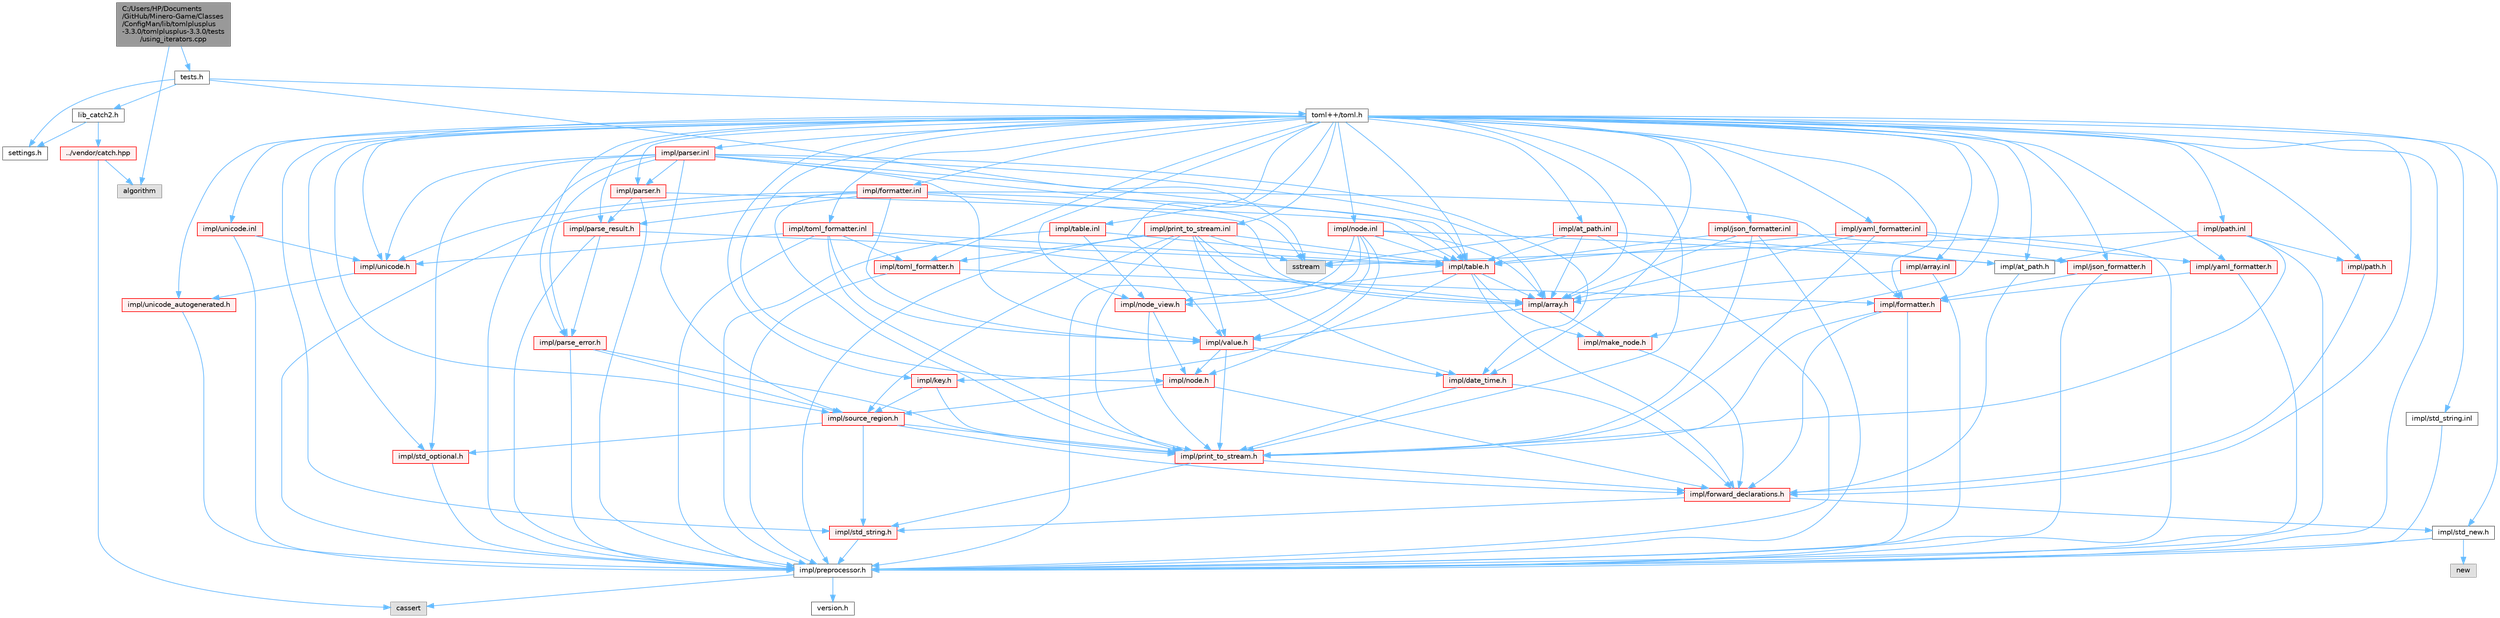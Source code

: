 digraph "C:/Users/HP/Documents/GitHub/Minero-Game/Classes/ConfigMan/lib/tomlplusplus-3.3.0/tomlplusplus-3.3.0/tests/using_iterators.cpp"
{
 // LATEX_PDF_SIZE
  bgcolor="transparent";
  edge [fontname=Helvetica,fontsize=10,labelfontname=Helvetica,labelfontsize=10];
  node [fontname=Helvetica,fontsize=10,shape=box,height=0.2,width=0.4];
  Node1 [id="Node000001",label="C:/Users/HP/Documents\l/GitHub/Minero-Game/Classes\l/ConfigMan/lib/tomlplusplus\l-3.3.0/tomlplusplus-3.3.0/tests\l/using_iterators.cpp",height=0.2,width=0.4,color="gray40", fillcolor="grey60", style="filled", fontcolor="black",tooltip=" "];
  Node1 -> Node2 [id="edge349_Node000001_Node000002",color="steelblue1",style="solid",tooltip=" "];
  Node2 [id="Node000002",label="tests.h",height=0.2,width=0.4,color="grey40", fillcolor="white", style="filled",URL="$tests_8h.html",tooltip=" "];
  Node2 -> Node3 [id="edge350_Node000002_Node000003",color="steelblue1",style="solid",tooltip=" "];
  Node3 [id="Node000003",label="settings.h",height=0.2,width=0.4,color="grey40", fillcolor="white", style="filled",URL="$_classes_2_config_man_2lib_2tomlplusplus-3_83_80_2tomlplusplus-3_83_80_2tests_2settings_8h.html",tooltip=" "];
  Node2 -> Node4 [id="edge351_Node000002_Node000004",color="steelblue1",style="solid",tooltip=" "];
  Node4 [id="Node000004",label="toml++/toml.h",height=0.2,width=0.4,color="grey40", fillcolor="white", style="filled",URL="$toml_8h.html",tooltip=" "];
  Node4 -> Node5 [id="edge352_Node000004_Node000005",color="steelblue1",style="solid",tooltip=" "];
  Node5 [id="Node000005",label="impl/preprocessor.h",height=0.2,width=0.4,color="grey40", fillcolor="white", style="filled",URL="$preprocessor_8h.html",tooltip=" "];
  Node5 -> Node6 [id="edge353_Node000005_Node000006",color="steelblue1",style="solid",tooltip=" "];
  Node6 [id="Node000006",label="cassert",height=0.2,width=0.4,color="grey60", fillcolor="#E0E0E0", style="filled",tooltip=" "];
  Node5 -> Node7 [id="edge354_Node000005_Node000007",color="steelblue1",style="solid",tooltip=" "];
  Node7 [id="Node000007",label="version.h",height=0.2,width=0.4,color="grey40", fillcolor="white", style="filled",URL="$version_8h.html",tooltip=" "];
  Node4 -> Node8 [id="edge355_Node000004_Node000008",color="steelblue1",style="solid",tooltip=" "];
  Node8 [id="Node000008",label="impl/std_new.h",height=0.2,width=0.4,color="grey40", fillcolor="white", style="filled",URL="$std__new_8h.html",tooltip=" "];
  Node8 -> Node5 [id="edge356_Node000008_Node000005",color="steelblue1",style="solid",tooltip=" "];
  Node8 -> Node9 [id="edge357_Node000008_Node000009",color="steelblue1",style="solid",tooltip=" "];
  Node9 [id="Node000009",label="new",height=0.2,width=0.4,color="grey60", fillcolor="#E0E0E0", style="filled",tooltip=" "];
  Node4 -> Node10 [id="edge358_Node000004_Node000010",color="steelblue1",style="solid",tooltip=" "];
  Node10 [id="Node000010",label="impl/std_string.h",height=0.2,width=0.4,color="red", fillcolor="#FFF0F0", style="filled",URL="$std__string_8h.html",tooltip=" "];
  Node10 -> Node5 [id="edge359_Node000010_Node000005",color="steelblue1",style="solid",tooltip=" "];
  Node4 -> Node13 [id="edge360_Node000004_Node000013",color="steelblue1",style="solid",tooltip=" "];
  Node13 [id="Node000013",label="impl/std_optional.h",height=0.2,width=0.4,color="red", fillcolor="#FFF0F0", style="filled",URL="$std__optional_8h.html",tooltip=" "];
  Node13 -> Node5 [id="edge361_Node000013_Node000005",color="steelblue1",style="solid",tooltip=" "];
  Node4 -> Node15 [id="edge362_Node000004_Node000015",color="steelblue1",style="solid",tooltip=" "];
  Node15 [id="Node000015",label="impl/forward_declarations.h",height=0.2,width=0.4,color="red", fillcolor="#FFF0F0", style="filled",URL="$forward__declarations_8h.html",tooltip=" "];
  Node15 -> Node10 [id="edge363_Node000015_Node000010",color="steelblue1",style="solid",tooltip=" "];
  Node15 -> Node8 [id="edge364_Node000015_Node000008",color="steelblue1",style="solid",tooltip=" "];
  Node4 -> Node28 [id="edge365_Node000004_Node000028",color="steelblue1",style="solid",tooltip=" "];
  Node28 [id="Node000028",label="impl/print_to_stream.h",height=0.2,width=0.4,color="red", fillcolor="#FFF0F0", style="filled",URL="$print__to__stream_8h.html",tooltip=" "];
  Node28 -> Node10 [id="edge366_Node000028_Node000010",color="steelblue1",style="solid",tooltip=" "];
  Node28 -> Node15 [id="edge367_Node000028_Node000015",color="steelblue1",style="solid",tooltip=" "];
  Node4 -> Node29 [id="edge368_Node000004_Node000029",color="steelblue1",style="solid",tooltip=" "];
  Node29 [id="Node000029",label="impl/source_region.h",height=0.2,width=0.4,color="red", fillcolor="#FFF0F0", style="filled",URL="$source__region_8h.html",tooltip=" "];
  Node29 -> Node13 [id="edge369_Node000029_Node000013",color="steelblue1",style="solid",tooltip=" "];
  Node29 -> Node10 [id="edge370_Node000029_Node000010",color="steelblue1",style="solid",tooltip=" "];
  Node29 -> Node15 [id="edge371_Node000029_Node000015",color="steelblue1",style="solid",tooltip=" "];
  Node29 -> Node28 [id="edge372_Node000029_Node000028",color="steelblue1",style="solid",tooltip=" "];
  Node4 -> Node30 [id="edge373_Node000004_Node000030",color="steelblue1",style="solid",tooltip=" "];
  Node30 [id="Node000030",label="impl/date_time.h",height=0.2,width=0.4,color="red", fillcolor="#FFF0F0", style="filled",URL="$date__time_8h.html",tooltip=" "];
  Node30 -> Node15 [id="edge374_Node000030_Node000015",color="steelblue1",style="solid",tooltip=" "];
  Node30 -> Node28 [id="edge375_Node000030_Node000028",color="steelblue1",style="solid",tooltip=" "];
  Node4 -> Node31 [id="edge376_Node000004_Node000031",color="steelblue1",style="solid",tooltip=" "];
  Node31 [id="Node000031",label="impl/at_path.h",height=0.2,width=0.4,color="grey40", fillcolor="white", style="filled",URL="$at__path_8h.html",tooltip=" "];
  Node31 -> Node15 [id="edge377_Node000031_Node000015",color="steelblue1",style="solid",tooltip=" "];
  Node4 -> Node32 [id="edge378_Node000004_Node000032",color="steelblue1",style="solid",tooltip=" "];
  Node32 [id="Node000032",label="impl/path.h",height=0.2,width=0.4,color="red", fillcolor="#FFF0F0", style="filled",URL="$path_8h.html",tooltip=" "];
  Node32 -> Node15 [id="edge379_Node000032_Node000015",color="steelblue1",style="solid",tooltip=" "];
  Node4 -> Node36 [id="edge380_Node000004_Node000036",color="steelblue1",style="solid",tooltip=" "];
  Node36 [id="Node000036",label="impl/node.h",height=0.2,width=0.4,color="red", fillcolor="#FFF0F0", style="filled",URL="$node_8h.html",tooltip=" "];
  Node36 -> Node15 [id="edge381_Node000036_Node000015",color="steelblue1",style="solid",tooltip=" "];
  Node36 -> Node29 [id="edge382_Node000036_Node000029",color="steelblue1",style="solid",tooltip=" "];
  Node4 -> Node39 [id="edge383_Node000004_Node000039",color="steelblue1",style="solid",tooltip=" "];
  Node39 [id="Node000039",label="impl/node_view.h",height=0.2,width=0.4,color="red", fillcolor="#FFF0F0", style="filled",URL="$node__view_8h.html",tooltip=" "];
  Node39 -> Node28 [id="edge384_Node000039_Node000028",color="steelblue1",style="solid",tooltip=" "];
  Node39 -> Node36 [id="edge385_Node000039_Node000036",color="steelblue1",style="solid",tooltip=" "];
  Node4 -> Node42 [id="edge386_Node000004_Node000042",color="steelblue1",style="solid",tooltip=" "];
  Node42 [id="Node000042",label="impl/value.h",height=0.2,width=0.4,color="red", fillcolor="#FFF0F0", style="filled",URL="$value_8h.html",tooltip=" "];
  Node42 -> Node30 [id="edge387_Node000042_Node000030",color="steelblue1",style="solid",tooltip=" "];
  Node42 -> Node36 [id="edge388_Node000042_Node000036",color="steelblue1",style="solid",tooltip=" "];
  Node42 -> Node28 [id="edge389_Node000042_Node000028",color="steelblue1",style="solid",tooltip=" "];
  Node4 -> Node43 [id="edge390_Node000004_Node000043",color="steelblue1",style="solid",tooltip=" "];
  Node43 [id="Node000043",label="impl/make_node.h",height=0.2,width=0.4,color="red", fillcolor="#FFF0F0", style="filled",URL="$make__node_8h.html",tooltip=" "];
  Node43 -> Node15 [id="edge391_Node000043_Node000015",color="steelblue1",style="solid",tooltip=" "];
  Node4 -> Node44 [id="edge392_Node000004_Node000044",color="steelblue1",style="solid",tooltip=" "];
  Node44 [id="Node000044",label="impl/array.h",height=0.2,width=0.4,color="red", fillcolor="#FFF0F0", style="filled",URL="$array_8h.html",tooltip=" "];
  Node44 -> Node42 [id="edge393_Node000044_Node000042",color="steelblue1",style="solid",tooltip=" "];
  Node44 -> Node43 [id="edge394_Node000044_Node000043",color="steelblue1",style="solid",tooltip=" "];
  Node4 -> Node45 [id="edge395_Node000004_Node000045",color="steelblue1",style="solid",tooltip=" "];
  Node45 [id="Node000045",label="impl/key.h",height=0.2,width=0.4,color="red", fillcolor="#FFF0F0", style="filled",URL="$key_8h.html",tooltip=" "];
  Node45 -> Node29 [id="edge396_Node000045_Node000029",color="steelblue1",style="solid",tooltip=" "];
  Node45 -> Node28 [id="edge397_Node000045_Node000028",color="steelblue1",style="solid",tooltip=" "];
  Node4 -> Node46 [id="edge398_Node000004_Node000046",color="steelblue1",style="solid",tooltip=" "];
  Node46 [id="Node000046",label="impl/table.h",height=0.2,width=0.4,color="red", fillcolor="#FFF0F0", style="filled",URL="$table_8h.html",tooltip=" "];
  Node46 -> Node15 [id="edge399_Node000046_Node000015",color="steelblue1",style="solid",tooltip=" "];
  Node46 -> Node44 [id="edge400_Node000046_Node000044",color="steelblue1",style="solid",tooltip=" "];
  Node46 -> Node43 [id="edge401_Node000046_Node000043",color="steelblue1",style="solid",tooltip=" "];
  Node46 -> Node39 [id="edge402_Node000046_Node000039",color="steelblue1",style="solid",tooltip=" "];
  Node46 -> Node45 [id="edge403_Node000046_Node000045",color="steelblue1",style="solid",tooltip=" "];
  Node4 -> Node49 [id="edge404_Node000004_Node000049",color="steelblue1",style="solid",tooltip=" "];
  Node49 [id="Node000049",label="impl/unicode_autogenerated.h",height=0.2,width=0.4,color="red", fillcolor="#FFF0F0", style="filled",URL="$unicode__autogenerated_8h.html",tooltip=" "];
  Node49 -> Node5 [id="edge405_Node000049_Node000005",color="steelblue1",style="solid",tooltip=" "];
  Node4 -> Node50 [id="edge406_Node000004_Node000050",color="steelblue1",style="solid",tooltip=" "];
  Node50 [id="Node000050",label="impl/unicode.h",height=0.2,width=0.4,color="red", fillcolor="#FFF0F0", style="filled",URL="$unicode_8h.html",tooltip=" "];
  Node50 -> Node49 [id="edge407_Node000050_Node000049",color="steelblue1",style="solid",tooltip=" "];
  Node4 -> Node51 [id="edge408_Node000004_Node000051",color="steelblue1",style="solid",tooltip=" "];
  Node51 [id="Node000051",label="impl/parse_error.h",height=0.2,width=0.4,color="red", fillcolor="#FFF0F0", style="filled",URL="$parse__error_8h.html",tooltip=" "];
  Node51 -> Node5 [id="edge409_Node000051_Node000005",color="steelblue1",style="solid",tooltip=" "];
  Node51 -> Node29 [id="edge410_Node000051_Node000029",color="steelblue1",style="solid",tooltip=" "];
  Node51 -> Node28 [id="edge411_Node000051_Node000028",color="steelblue1",style="solid",tooltip=" "];
  Node4 -> Node53 [id="edge412_Node000004_Node000053",color="steelblue1",style="solid",tooltip=" "];
  Node53 [id="Node000053",label="impl/parse_result.h",height=0.2,width=0.4,color="red", fillcolor="#FFF0F0", style="filled",URL="$parse__result_8h.html",tooltip=" "];
  Node53 -> Node5 [id="edge413_Node000053_Node000005",color="steelblue1",style="solid",tooltip=" "];
  Node53 -> Node46 [id="edge414_Node000053_Node000046",color="steelblue1",style="solid",tooltip=" "];
  Node53 -> Node51 [id="edge415_Node000053_Node000051",color="steelblue1",style="solid",tooltip=" "];
  Node4 -> Node54 [id="edge416_Node000004_Node000054",color="steelblue1",style="solid",tooltip=" "];
  Node54 [id="Node000054",label="impl/parser.h",height=0.2,width=0.4,color="red", fillcolor="#FFF0F0", style="filled",URL="$parser_8h.html",tooltip=" "];
  Node54 -> Node5 [id="edge417_Node000054_Node000005",color="steelblue1",style="solid",tooltip=" "];
  Node54 -> Node46 [id="edge418_Node000054_Node000046",color="steelblue1",style="solid",tooltip=" "];
  Node54 -> Node53 [id="edge419_Node000054_Node000053",color="steelblue1",style="solid",tooltip=" "];
  Node4 -> Node55 [id="edge420_Node000004_Node000055",color="steelblue1",style="solid",tooltip=" "];
  Node55 [id="Node000055",label="impl/formatter.h",height=0.2,width=0.4,color="red", fillcolor="#FFF0F0", style="filled",URL="$_classes_2_config_man_2lib_2tomlplusplus-3_83_80_2tomlplusplus-3_83_80_2include_2toml_09_09_2impl_2formatter_8h.html",tooltip=" "];
  Node55 -> Node5 [id="edge421_Node000055_Node000005",color="steelblue1",style="solid",tooltip=" "];
  Node55 -> Node15 [id="edge422_Node000055_Node000015",color="steelblue1",style="solid",tooltip=" "];
  Node55 -> Node28 [id="edge423_Node000055_Node000028",color="steelblue1",style="solid",tooltip=" "];
  Node4 -> Node56 [id="edge424_Node000004_Node000056",color="steelblue1",style="solid",tooltip=" "];
  Node56 [id="Node000056",label="impl/toml_formatter.h",height=0.2,width=0.4,color="red", fillcolor="#FFF0F0", style="filled",URL="$toml__formatter_8h.html",tooltip=" "];
  Node56 -> Node5 [id="edge425_Node000056_Node000005",color="steelblue1",style="solid",tooltip=" "];
  Node56 -> Node55 [id="edge426_Node000056_Node000055",color="steelblue1",style="solid",tooltip=" "];
  Node4 -> Node57 [id="edge427_Node000004_Node000057",color="steelblue1",style="solid",tooltip=" "];
  Node57 [id="Node000057",label="impl/json_formatter.h",height=0.2,width=0.4,color="red", fillcolor="#FFF0F0", style="filled",URL="$json__formatter_8h.html",tooltip=" "];
  Node57 -> Node5 [id="edge428_Node000057_Node000005",color="steelblue1",style="solid",tooltip=" "];
  Node57 -> Node55 [id="edge429_Node000057_Node000055",color="steelblue1",style="solid",tooltip=" "];
  Node4 -> Node58 [id="edge430_Node000004_Node000058",color="steelblue1",style="solid",tooltip=" "];
  Node58 [id="Node000058",label="impl/yaml_formatter.h",height=0.2,width=0.4,color="red", fillcolor="#FFF0F0", style="filled",URL="$yaml__formatter_8h.html",tooltip=" "];
  Node58 -> Node5 [id="edge431_Node000058_Node000005",color="steelblue1",style="solid",tooltip=" "];
  Node58 -> Node55 [id="edge432_Node000058_Node000055",color="steelblue1",style="solid",tooltip=" "];
  Node4 -> Node59 [id="edge433_Node000004_Node000059",color="steelblue1",style="solid",tooltip=" "];
  Node59 [id="Node000059",label="impl/std_string.inl",height=0.2,width=0.4,color="grey40", fillcolor="white", style="filled",URL="$std__string_8inl.html",tooltip=" "];
  Node59 -> Node5 [id="edge434_Node000059_Node000005",color="steelblue1",style="solid",tooltip=" "];
  Node4 -> Node60 [id="edge435_Node000004_Node000060",color="steelblue1",style="solid",tooltip=" "];
  Node60 [id="Node000060",label="impl/print_to_stream.inl",height=0.2,width=0.4,color="red", fillcolor="#FFF0F0", style="filled",URL="$print__to__stream_8inl.html",tooltip=" "];
  Node60 -> Node5 [id="edge436_Node000060_Node000005",color="steelblue1",style="solid",tooltip=" "];
  Node60 -> Node28 [id="edge437_Node000060_Node000028",color="steelblue1",style="solid",tooltip=" "];
  Node60 -> Node29 [id="edge438_Node000060_Node000029",color="steelblue1",style="solid",tooltip=" "];
  Node60 -> Node30 [id="edge439_Node000060_Node000030",color="steelblue1",style="solid",tooltip=" "];
  Node60 -> Node56 [id="edge440_Node000060_Node000056",color="steelblue1",style="solid",tooltip=" "];
  Node60 -> Node42 [id="edge441_Node000060_Node000042",color="steelblue1",style="solid",tooltip=" "];
  Node60 -> Node44 [id="edge442_Node000060_Node000044",color="steelblue1",style="solid",tooltip=" "];
  Node60 -> Node46 [id="edge443_Node000060_Node000046",color="steelblue1",style="solid",tooltip=" "];
  Node60 -> Node62 [id="edge444_Node000060_Node000062",color="steelblue1",style="solid",tooltip=" "];
  Node62 [id="Node000062",label="sstream",height=0.2,width=0.4,color="grey60", fillcolor="#E0E0E0", style="filled",tooltip=" "];
  Node4 -> Node64 [id="edge445_Node000004_Node000064",color="steelblue1",style="solid",tooltip=" "];
  Node64 [id="Node000064",label="impl/node.inl",height=0.2,width=0.4,color="red", fillcolor="#FFF0F0", style="filled",URL="$node_8inl.html",tooltip=" "];
  Node64 -> Node5 [id="edge446_Node000064_Node000005",color="steelblue1",style="solid",tooltip=" "];
  Node64 -> Node36 [id="edge447_Node000064_Node000036",color="steelblue1",style="solid",tooltip=" "];
  Node64 -> Node39 [id="edge448_Node000064_Node000039",color="steelblue1",style="solid",tooltip=" "];
  Node64 -> Node31 [id="edge449_Node000064_Node000031",color="steelblue1",style="solid",tooltip=" "];
  Node64 -> Node46 [id="edge450_Node000064_Node000046",color="steelblue1",style="solid",tooltip=" "];
  Node64 -> Node44 [id="edge451_Node000064_Node000044",color="steelblue1",style="solid",tooltip=" "];
  Node64 -> Node42 [id="edge452_Node000064_Node000042",color="steelblue1",style="solid",tooltip=" "];
  Node4 -> Node65 [id="edge453_Node000004_Node000065",color="steelblue1",style="solid",tooltip=" "];
  Node65 [id="Node000065",label="impl/at_path.inl",height=0.2,width=0.4,color="red", fillcolor="#FFF0F0", style="filled",URL="$at__path_8inl.html",tooltip=" "];
  Node65 -> Node5 [id="edge454_Node000065_Node000005",color="steelblue1",style="solid",tooltip=" "];
  Node65 -> Node31 [id="edge455_Node000065_Node000031",color="steelblue1",style="solid",tooltip=" "];
  Node65 -> Node44 [id="edge456_Node000065_Node000044",color="steelblue1",style="solid",tooltip=" "];
  Node65 -> Node46 [id="edge457_Node000065_Node000046",color="steelblue1",style="solid",tooltip=" "];
  Node65 -> Node62 [id="edge458_Node000065_Node000062",color="steelblue1",style="solid",tooltip=" "];
  Node4 -> Node66 [id="edge459_Node000004_Node000066",color="steelblue1",style="solid",tooltip=" "];
  Node66 [id="Node000066",label="impl/path.inl",height=0.2,width=0.4,color="red", fillcolor="#FFF0F0", style="filled",URL="$path_8inl.html",tooltip=" "];
  Node66 -> Node5 [id="edge460_Node000066_Node000005",color="steelblue1",style="solid",tooltip=" "];
  Node66 -> Node32 [id="edge461_Node000066_Node000032",color="steelblue1",style="solid",tooltip=" "];
  Node66 -> Node31 [id="edge462_Node000066_Node000031",color="steelblue1",style="solid",tooltip=" "];
  Node66 -> Node28 [id="edge463_Node000066_Node000028",color="steelblue1",style="solid",tooltip=" "];
  Node66 -> Node62 [id="edge464_Node000066_Node000062",color="steelblue1",style="solid",tooltip=" "];
  Node4 -> Node67 [id="edge465_Node000004_Node000067",color="steelblue1",style="solid",tooltip=" "];
  Node67 [id="Node000067",label="impl/array.inl",height=0.2,width=0.4,color="red", fillcolor="#FFF0F0", style="filled",URL="$array_8inl.html",tooltip=" "];
  Node67 -> Node5 [id="edge466_Node000067_Node000005",color="steelblue1",style="solid",tooltip=" "];
  Node67 -> Node44 [id="edge467_Node000067_Node000044",color="steelblue1",style="solid",tooltip=" "];
  Node4 -> Node68 [id="edge468_Node000004_Node000068",color="steelblue1",style="solid",tooltip=" "];
  Node68 [id="Node000068",label="impl/table.inl",height=0.2,width=0.4,color="red", fillcolor="#FFF0F0", style="filled",URL="$table_8inl.html",tooltip=" "];
  Node68 -> Node5 [id="edge469_Node000068_Node000005",color="steelblue1",style="solid",tooltip=" "];
  Node68 -> Node46 [id="edge470_Node000068_Node000046",color="steelblue1",style="solid",tooltip=" "];
  Node68 -> Node39 [id="edge471_Node000068_Node000039",color="steelblue1",style="solid",tooltip=" "];
  Node4 -> Node69 [id="edge472_Node000004_Node000069",color="steelblue1",style="solid",tooltip=" "];
  Node69 [id="Node000069",label="impl/unicode.inl",height=0.2,width=0.4,color="red", fillcolor="#FFF0F0", style="filled",URL="$unicode_8inl.html",tooltip=" "];
  Node69 -> Node5 [id="edge473_Node000069_Node000005",color="steelblue1",style="solid",tooltip=" "];
  Node69 -> Node50 [id="edge474_Node000069_Node000050",color="steelblue1",style="solid",tooltip=" "];
  Node4 -> Node71 [id="edge475_Node000004_Node000071",color="steelblue1",style="solid",tooltip=" "];
  Node71 [id="Node000071",label="impl/parser.inl",height=0.2,width=0.4,color="red", fillcolor="#FFF0F0", style="filled",URL="$parser_8inl.html",tooltip=" "];
  Node71 -> Node5 [id="edge476_Node000071_Node000005",color="steelblue1",style="solid",tooltip=" "];
  Node71 -> Node54 [id="edge477_Node000071_Node000054",color="steelblue1",style="solid",tooltip=" "];
  Node71 -> Node13 [id="edge478_Node000071_Node000013",color="steelblue1",style="solid",tooltip=" "];
  Node71 -> Node29 [id="edge479_Node000071_Node000029",color="steelblue1",style="solid",tooltip=" "];
  Node71 -> Node51 [id="edge480_Node000071_Node000051",color="steelblue1",style="solid",tooltip=" "];
  Node71 -> Node30 [id="edge481_Node000071_Node000030",color="steelblue1",style="solid",tooltip=" "];
  Node71 -> Node42 [id="edge482_Node000071_Node000042",color="steelblue1",style="solid",tooltip=" "];
  Node71 -> Node44 [id="edge483_Node000071_Node000044",color="steelblue1",style="solid",tooltip=" "];
  Node71 -> Node46 [id="edge484_Node000071_Node000046",color="steelblue1",style="solid",tooltip=" "];
  Node71 -> Node50 [id="edge485_Node000071_Node000050",color="steelblue1",style="solid",tooltip=" "];
  Node71 -> Node62 [id="edge486_Node000071_Node000062",color="steelblue1",style="solid",tooltip=" "];
  Node4 -> Node74 [id="edge487_Node000004_Node000074",color="steelblue1",style="solid",tooltip=" "];
  Node74 [id="Node000074",label="impl/formatter.inl",height=0.2,width=0.4,color="red", fillcolor="#FFF0F0", style="filled",URL="$formatter_8inl.html",tooltip=" "];
  Node74 -> Node5 [id="edge488_Node000074_Node000005",color="steelblue1",style="solid",tooltip=" "];
  Node74 -> Node55 [id="edge489_Node000074_Node000055",color="steelblue1",style="solid",tooltip=" "];
  Node74 -> Node28 [id="edge490_Node000074_Node000028",color="steelblue1",style="solid",tooltip=" "];
  Node74 -> Node42 [id="edge491_Node000074_Node000042",color="steelblue1",style="solid",tooltip=" "];
  Node74 -> Node46 [id="edge492_Node000074_Node000046",color="steelblue1",style="solid",tooltip=" "];
  Node74 -> Node44 [id="edge493_Node000074_Node000044",color="steelblue1",style="solid",tooltip=" "];
  Node74 -> Node50 [id="edge494_Node000074_Node000050",color="steelblue1",style="solid",tooltip=" "];
  Node74 -> Node53 [id="edge495_Node000074_Node000053",color="steelblue1",style="solid",tooltip=" "];
  Node4 -> Node75 [id="edge496_Node000004_Node000075",color="steelblue1",style="solid",tooltip=" "];
  Node75 [id="Node000075",label="impl/toml_formatter.inl",height=0.2,width=0.4,color="red", fillcolor="#FFF0F0", style="filled",URL="$toml__formatter_8inl.html",tooltip=" "];
  Node75 -> Node5 [id="edge497_Node000075_Node000005",color="steelblue1",style="solid",tooltip=" "];
  Node75 -> Node56 [id="edge498_Node000075_Node000056",color="steelblue1",style="solid",tooltip=" "];
  Node75 -> Node28 [id="edge499_Node000075_Node000028",color="steelblue1",style="solid",tooltip=" "];
  Node75 -> Node42 [id="edge500_Node000075_Node000042",color="steelblue1",style="solid",tooltip=" "];
  Node75 -> Node46 [id="edge501_Node000075_Node000046",color="steelblue1",style="solid",tooltip=" "];
  Node75 -> Node44 [id="edge502_Node000075_Node000044",color="steelblue1",style="solid",tooltip=" "];
  Node75 -> Node50 [id="edge503_Node000075_Node000050",color="steelblue1",style="solid",tooltip=" "];
  Node4 -> Node76 [id="edge504_Node000004_Node000076",color="steelblue1",style="solid",tooltip=" "];
  Node76 [id="Node000076",label="impl/json_formatter.inl",height=0.2,width=0.4,color="red", fillcolor="#FFF0F0", style="filled",URL="$json__formatter_8inl.html",tooltip=" "];
  Node76 -> Node5 [id="edge505_Node000076_Node000005",color="steelblue1",style="solid",tooltip=" "];
  Node76 -> Node57 [id="edge506_Node000076_Node000057",color="steelblue1",style="solid",tooltip=" "];
  Node76 -> Node28 [id="edge507_Node000076_Node000028",color="steelblue1",style="solid",tooltip=" "];
  Node76 -> Node46 [id="edge508_Node000076_Node000046",color="steelblue1",style="solid",tooltip=" "];
  Node76 -> Node44 [id="edge509_Node000076_Node000044",color="steelblue1",style="solid",tooltip=" "];
  Node4 -> Node77 [id="edge510_Node000004_Node000077",color="steelblue1",style="solid",tooltip=" "];
  Node77 [id="Node000077",label="impl/yaml_formatter.inl",height=0.2,width=0.4,color="red", fillcolor="#FFF0F0", style="filled",URL="$yaml__formatter_8inl.html",tooltip=" "];
  Node77 -> Node5 [id="edge511_Node000077_Node000005",color="steelblue1",style="solid",tooltip=" "];
  Node77 -> Node58 [id="edge512_Node000077_Node000058",color="steelblue1",style="solid",tooltip=" "];
  Node77 -> Node28 [id="edge513_Node000077_Node000028",color="steelblue1",style="solid",tooltip=" "];
  Node77 -> Node46 [id="edge514_Node000077_Node000046",color="steelblue1",style="solid",tooltip=" "];
  Node77 -> Node44 [id="edge515_Node000077_Node000044",color="steelblue1",style="solid",tooltip=" "];
  Node2 -> Node78 [id="edge516_Node000002_Node000078",color="steelblue1",style="solid",tooltip=" "];
  Node78 [id="Node000078",label="lib_catch2.h",height=0.2,width=0.4,color="grey40", fillcolor="white", style="filled",URL="$lib__catch2_8h.html",tooltip=" "];
  Node78 -> Node3 [id="edge517_Node000078_Node000003",color="steelblue1",style="solid",tooltip=" "];
  Node78 -> Node79 [id="edge518_Node000078_Node000079",color="steelblue1",style="solid",tooltip=" "];
  Node79 [id="Node000079",label="../vendor/catch.hpp",height=0.2,width=0.4,color="red", fillcolor="#FFF0F0", style="filled",URL="$catch_8hpp.html",tooltip=" "];
  Node79 -> Node6 [id="edge519_Node000079_Node000006",color="steelblue1",style="solid",tooltip=" "];
  Node79 -> Node83 [id="edge520_Node000079_Node000083",color="steelblue1",style="solid",tooltip=" "];
  Node83 [id="Node000083",label="algorithm",height=0.2,width=0.4,color="grey60", fillcolor="#E0E0E0", style="filled",tooltip=" "];
  Node2 -> Node62 [id="edge521_Node000002_Node000062",color="steelblue1",style="solid",tooltip=" "];
  Node1 -> Node83 [id="edge522_Node000001_Node000083",color="steelblue1",style="solid",tooltip=" "];
}
